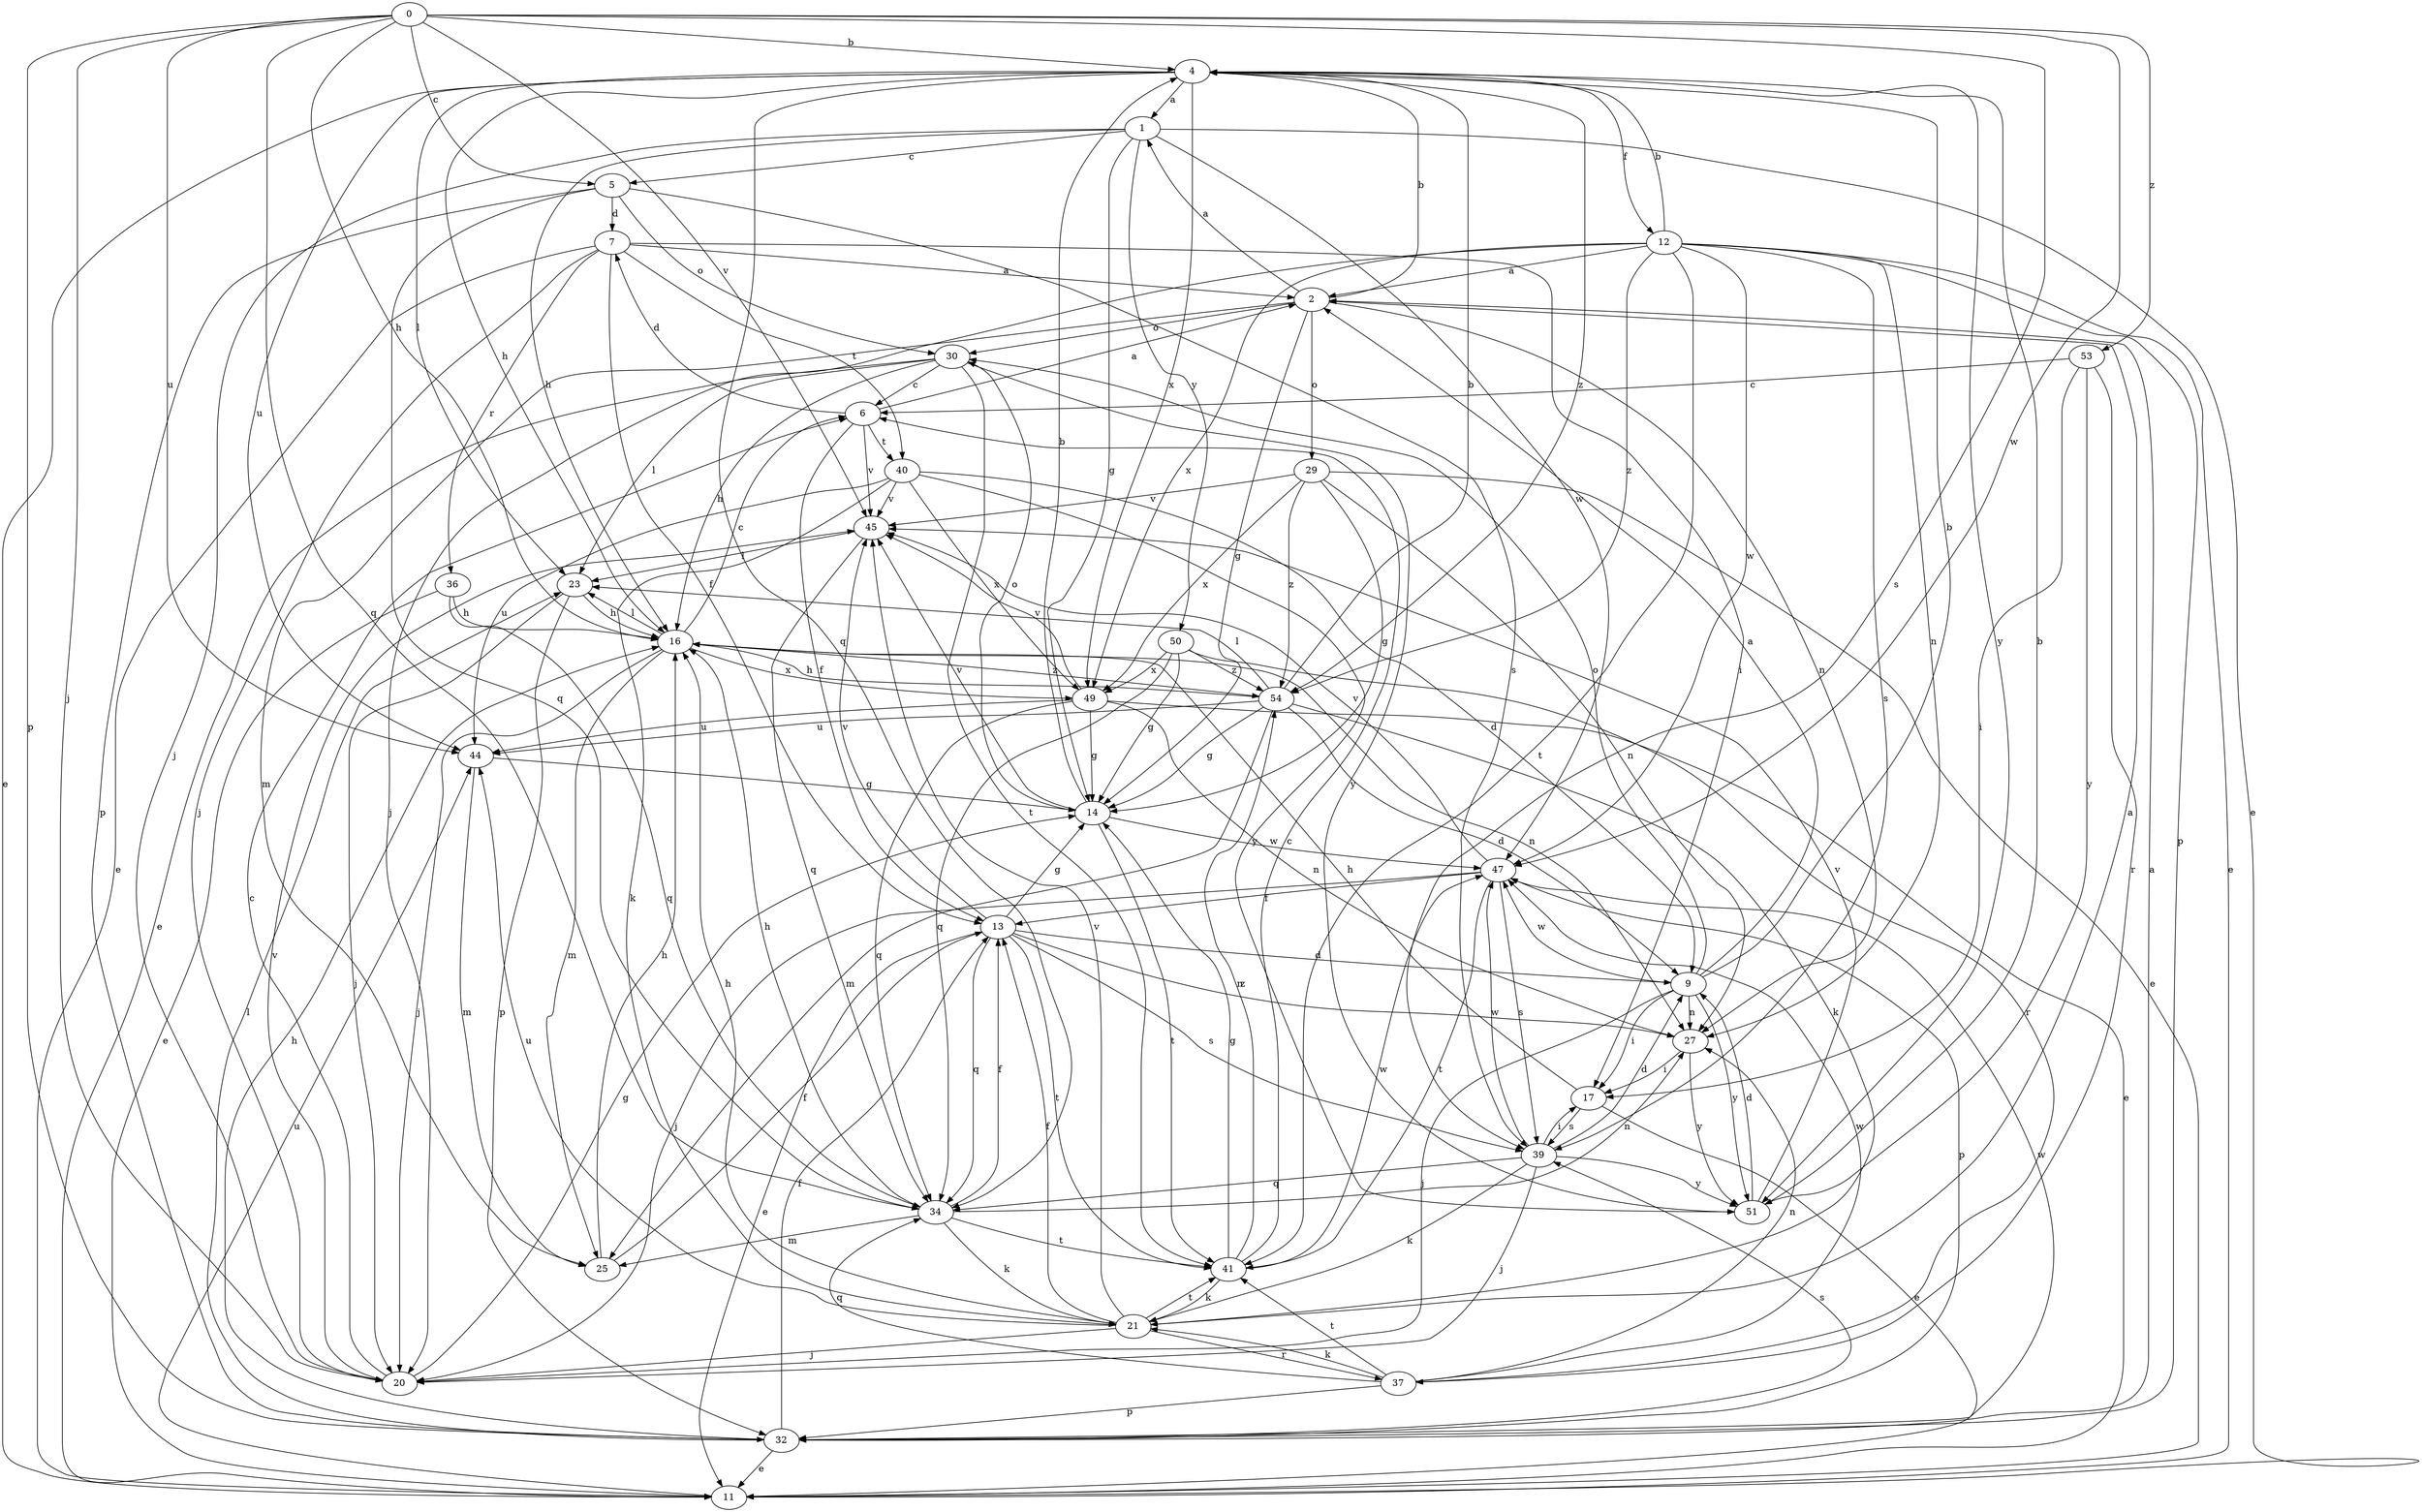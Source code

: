strict digraph  {
0;
1;
2;
4;
5;
6;
7;
9;
11;
12;
13;
14;
16;
17;
20;
21;
23;
25;
27;
29;
30;
32;
34;
36;
37;
39;
40;
41;
44;
45;
47;
49;
50;
51;
53;
54;
0 -> 4  [label=b];
0 -> 5  [label=c];
0 -> 16  [label=h];
0 -> 20  [label=j];
0 -> 32  [label=p];
0 -> 34  [label=q];
0 -> 39  [label=s];
0 -> 44  [label=u];
0 -> 45  [label=v];
0 -> 47  [label=w];
0 -> 53  [label=z];
1 -> 5  [label=c];
1 -> 11  [label=e];
1 -> 14  [label=g];
1 -> 16  [label=h];
1 -> 20  [label=j];
1 -> 47  [label=w];
1 -> 50  [label=y];
2 -> 1  [label=a];
2 -> 4  [label=b];
2 -> 14  [label=g];
2 -> 25  [label=m];
2 -> 27  [label=n];
2 -> 29  [label=o];
2 -> 30  [label=o];
4 -> 1  [label=a];
4 -> 11  [label=e];
4 -> 12  [label=f];
4 -> 16  [label=h];
4 -> 23  [label=l];
4 -> 34  [label=q];
4 -> 44  [label=u];
4 -> 49  [label=x];
4 -> 51  [label=y];
4 -> 54  [label=z];
5 -> 7  [label=d];
5 -> 30  [label=o];
5 -> 32  [label=p];
5 -> 34  [label=q];
5 -> 39  [label=s];
6 -> 2  [label=a];
6 -> 7  [label=d];
6 -> 13  [label=f];
6 -> 40  [label=t];
6 -> 45  [label=v];
7 -> 2  [label=a];
7 -> 11  [label=e];
7 -> 13  [label=f];
7 -> 17  [label=i];
7 -> 20  [label=j];
7 -> 36  [label=r];
7 -> 40  [label=t];
9 -> 2  [label=a];
9 -> 4  [label=b];
9 -> 17  [label=i];
9 -> 20  [label=j];
9 -> 27  [label=n];
9 -> 30  [label=o];
9 -> 47  [label=w];
9 -> 51  [label=y];
11 -> 44  [label=u];
12 -> 2  [label=a];
12 -> 4  [label=b];
12 -> 11  [label=e];
12 -> 20  [label=j];
12 -> 27  [label=n];
12 -> 32  [label=p];
12 -> 39  [label=s];
12 -> 41  [label=t];
12 -> 47  [label=w];
12 -> 49  [label=x];
12 -> 54  [label=z];
13 -> 9  [label=d];
13 -> 11  [label=e];
13 -> 14  [label=g];
13 -> 27  [label=n];
13 -> 34  [label=q];
13 -> 39  [label=s];
13 -> 41  [label=t];
13 -> 45  [label=v];
14 -> 4  [label=b];
14 -> 30  [label=o];
14 -> 41  [label=t];
14 -> 45  [label=v];
14 -> 47  [label=w];
16 -> 6  [label=c];
16 -> 20  [label=j];
16 -> 23  [label=l];
16 -> 25  [label=m];
16 -> 27  [label=n];
16 -> 49  [label=x];
16 -> 54  [label=z];
17 -> 11  [label=e];
17 -> 16  [label=h];
17 -> 39  [label=s];
20 -> 6  [label=c];
20 -> 14  [label=g];
20 -> 45  [label=v];
21 -> 2  [label=a];
21 -> 13  [label=f];
21 -> 16  [label=h];
21 -> 20  [label=j];
21 -> 37  [label=r];
21 -> 41  [label=t];
21 -> 44  [label=u];
21 -> 45  [label=v];
23 -> 16  [label=h];
23 -> 20  [label=j];
23 -> 32  [label=p];
25 -> 13  [label=f];
25 -> 16  [label=h];
27 -> 17  [label=i];
27 -> 51  [label=y];
29 -> 11  [label=e];
29 -> 14  [label=g];
29 -> 27  [label=n];
29 -> 45  [label=v];
29 -> 49  [label=x];
29 -> 54  [label=z];
30 -> 6  [label=c];
30 -> 11  [label=e];
30 -> 16  [label=h];
30 -> 23  [label=l];
30 -> 41  [label=t];
30 -> 51  [label=y];
32 -> 2  [label=a];
32 -> 11  [label=e];
32 -> 13  [label=f];
32 -> 16  [label=h];
32 -> 23  [label=l];
32 -> 39  [label=s];
32 -> 47  [label=w];
34 -> 13  [label=f];
34 -> 16  [label=h];
34 -> 21  [label=k];
34 -> 25  [label=m];
34 -> 27  [label=n];
34 -> 41  [label=t];
36 -> 11  [label=e];
36 -> 16  [label=h];
36 -> 34  [label=q];
37 -> 21  [label=k];
37 -> 27  [label=n];
37 -> 32  [label=p];
37 -> 34  [label=q];
37 -> 41  [label=t];
37 -> 47  [label=w];
39 -> 9  [label=d];
39 -> 17  [label=i];
39 -> 20  [label=j];
39 -> 21  [label=k];
39 -> 34  [label=q];
39 -> 47  [label=w];
39 -> 51  [label=y];
40 -> 9  [label=d];
40 -> 21  [label=k];
40 -> 44  [label=u];
40 -> 45  [label=v];
40 -> 49  [label=x];
40 -> 51  [label=y];
41 -> 6  [label=c];
41 -> 14  [label=g];
41 -> 21  [label=k];
41 -> 47  [label=w];
41 -> 54  [label=z];
44 -> 14  [label=g];
44 -> 25  [label=m];
45 -> 23  [label=l];
45 -> 34  [label=q];
47 -> 13  [label=f];
47 -> 20  [label=j];
47 -> 32  [label=p];
47 -> 39  [label=s];
47 -> 41  [label=t];
47 -> 45  [label=v];
49 -> 11  [label=e];
49 -> 14  [label=g];
49 -> 27  [label=n];
49 -> 34  [label=q];
49 -> 44  [label=u];
49 -> 45  [label=v];
50 -> 14  [label=g];
50 -> 34  [label=q];
50 -> 37  [label=r];
50 -> 49  [label=x];
50 -> 54  [label=z];
51 -> 4  [label=b];
51 -> 9  [label=d];
51 -> 45  [label=v];
53 -> 6  [label=c];
53 -> 17  [label=i];
53 -> 37  [label=r];
53 -> 51  [label=y];
54 -> 4  [label=b];
54 -> 9  [label=d];
54 -> 14  [label=g];
54 -> 16  [label=h];
54 -> 21  [label=k];
54 -> 23  [label=l];
54 -> 25  [label=m];
54 -> 44  [label=u];
}

